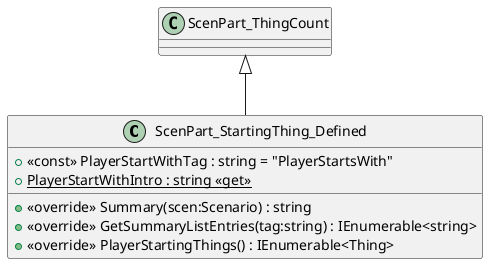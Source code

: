 @startuml
class ScenPart_StartingThing_Defined {
    + <<const>> PlayerStartWithTag : string = "PlayerStartsWith"
    + {static} PlayerStartWithIntro : string <<get>>
    + <<override>> Summary(scen:Scenario) : string
    + <<override>> GetSummaryListEntries(tag:string) : IEnumerable<string>
    + <<override>> PlayerStartingThings() : IEnumerable<Thing>
}
ScenPart_ThingCount <|-- ScenPart_StartingThing_Defined
@enduml
